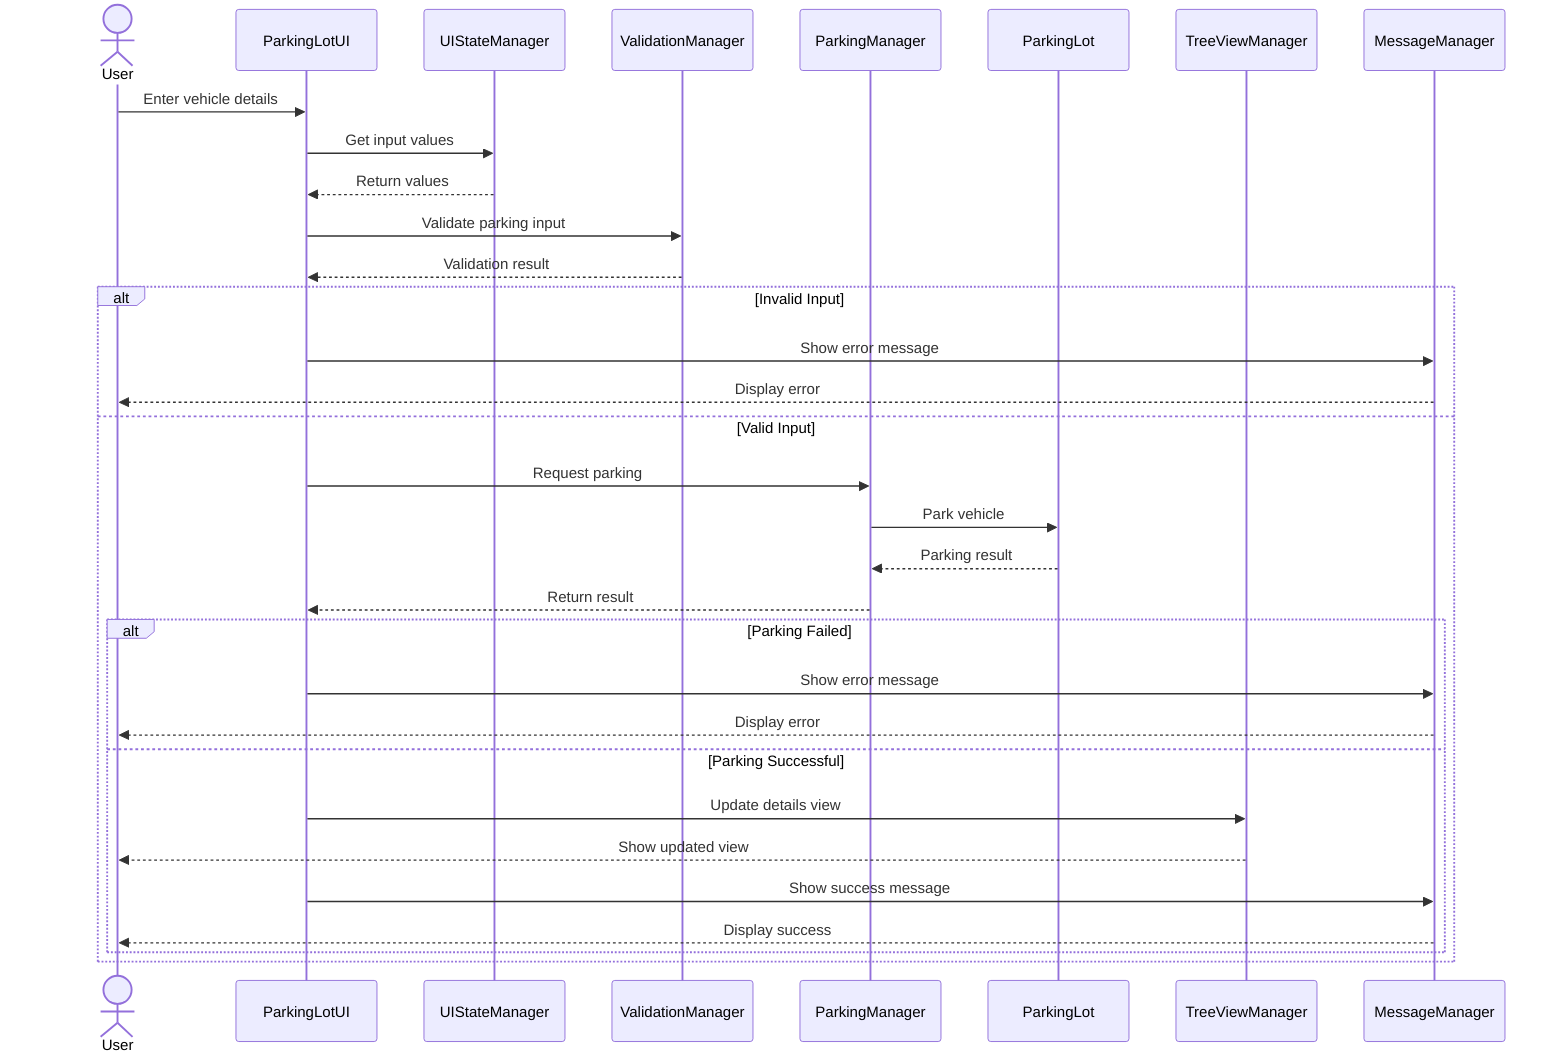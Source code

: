 sequenceDiagram
    actor User
    participant UI as ParkingLotUI
    participant State as UIStateManager
    participant Valid as ValidationManager
    participant Park as ParkingManager
    participant Lot as ParkingLot
    participant Tree as TreeViewManager
    participant Msg as MessageManager

    User->>UI: Enter vehicle details
    UI->>State: Get input values
    State-->>UI: Return values
    UI->>Valid: Validate parking input
    Valid-->>UI: Validation result
    
    alt Invalid Input
        UI->>Msg: Show error message
        Msg-->>User: Display error
    else Valid Input
        UI->>Park: Request parking
        Park->>Lot: Park vehicle
        Lot-->>Park: Parking result
        Park-->>UI: Return result
        
        alt Parking Failed
            UI->>Msg: Show error message
            Msg-->>User: Display error
        else Parking Successful
            UI->>Tree: Update details view
            Tree-->>User: Show updated view
            UI->>Msg: Show success message
            Msg-->>User: Display success
        end
    end